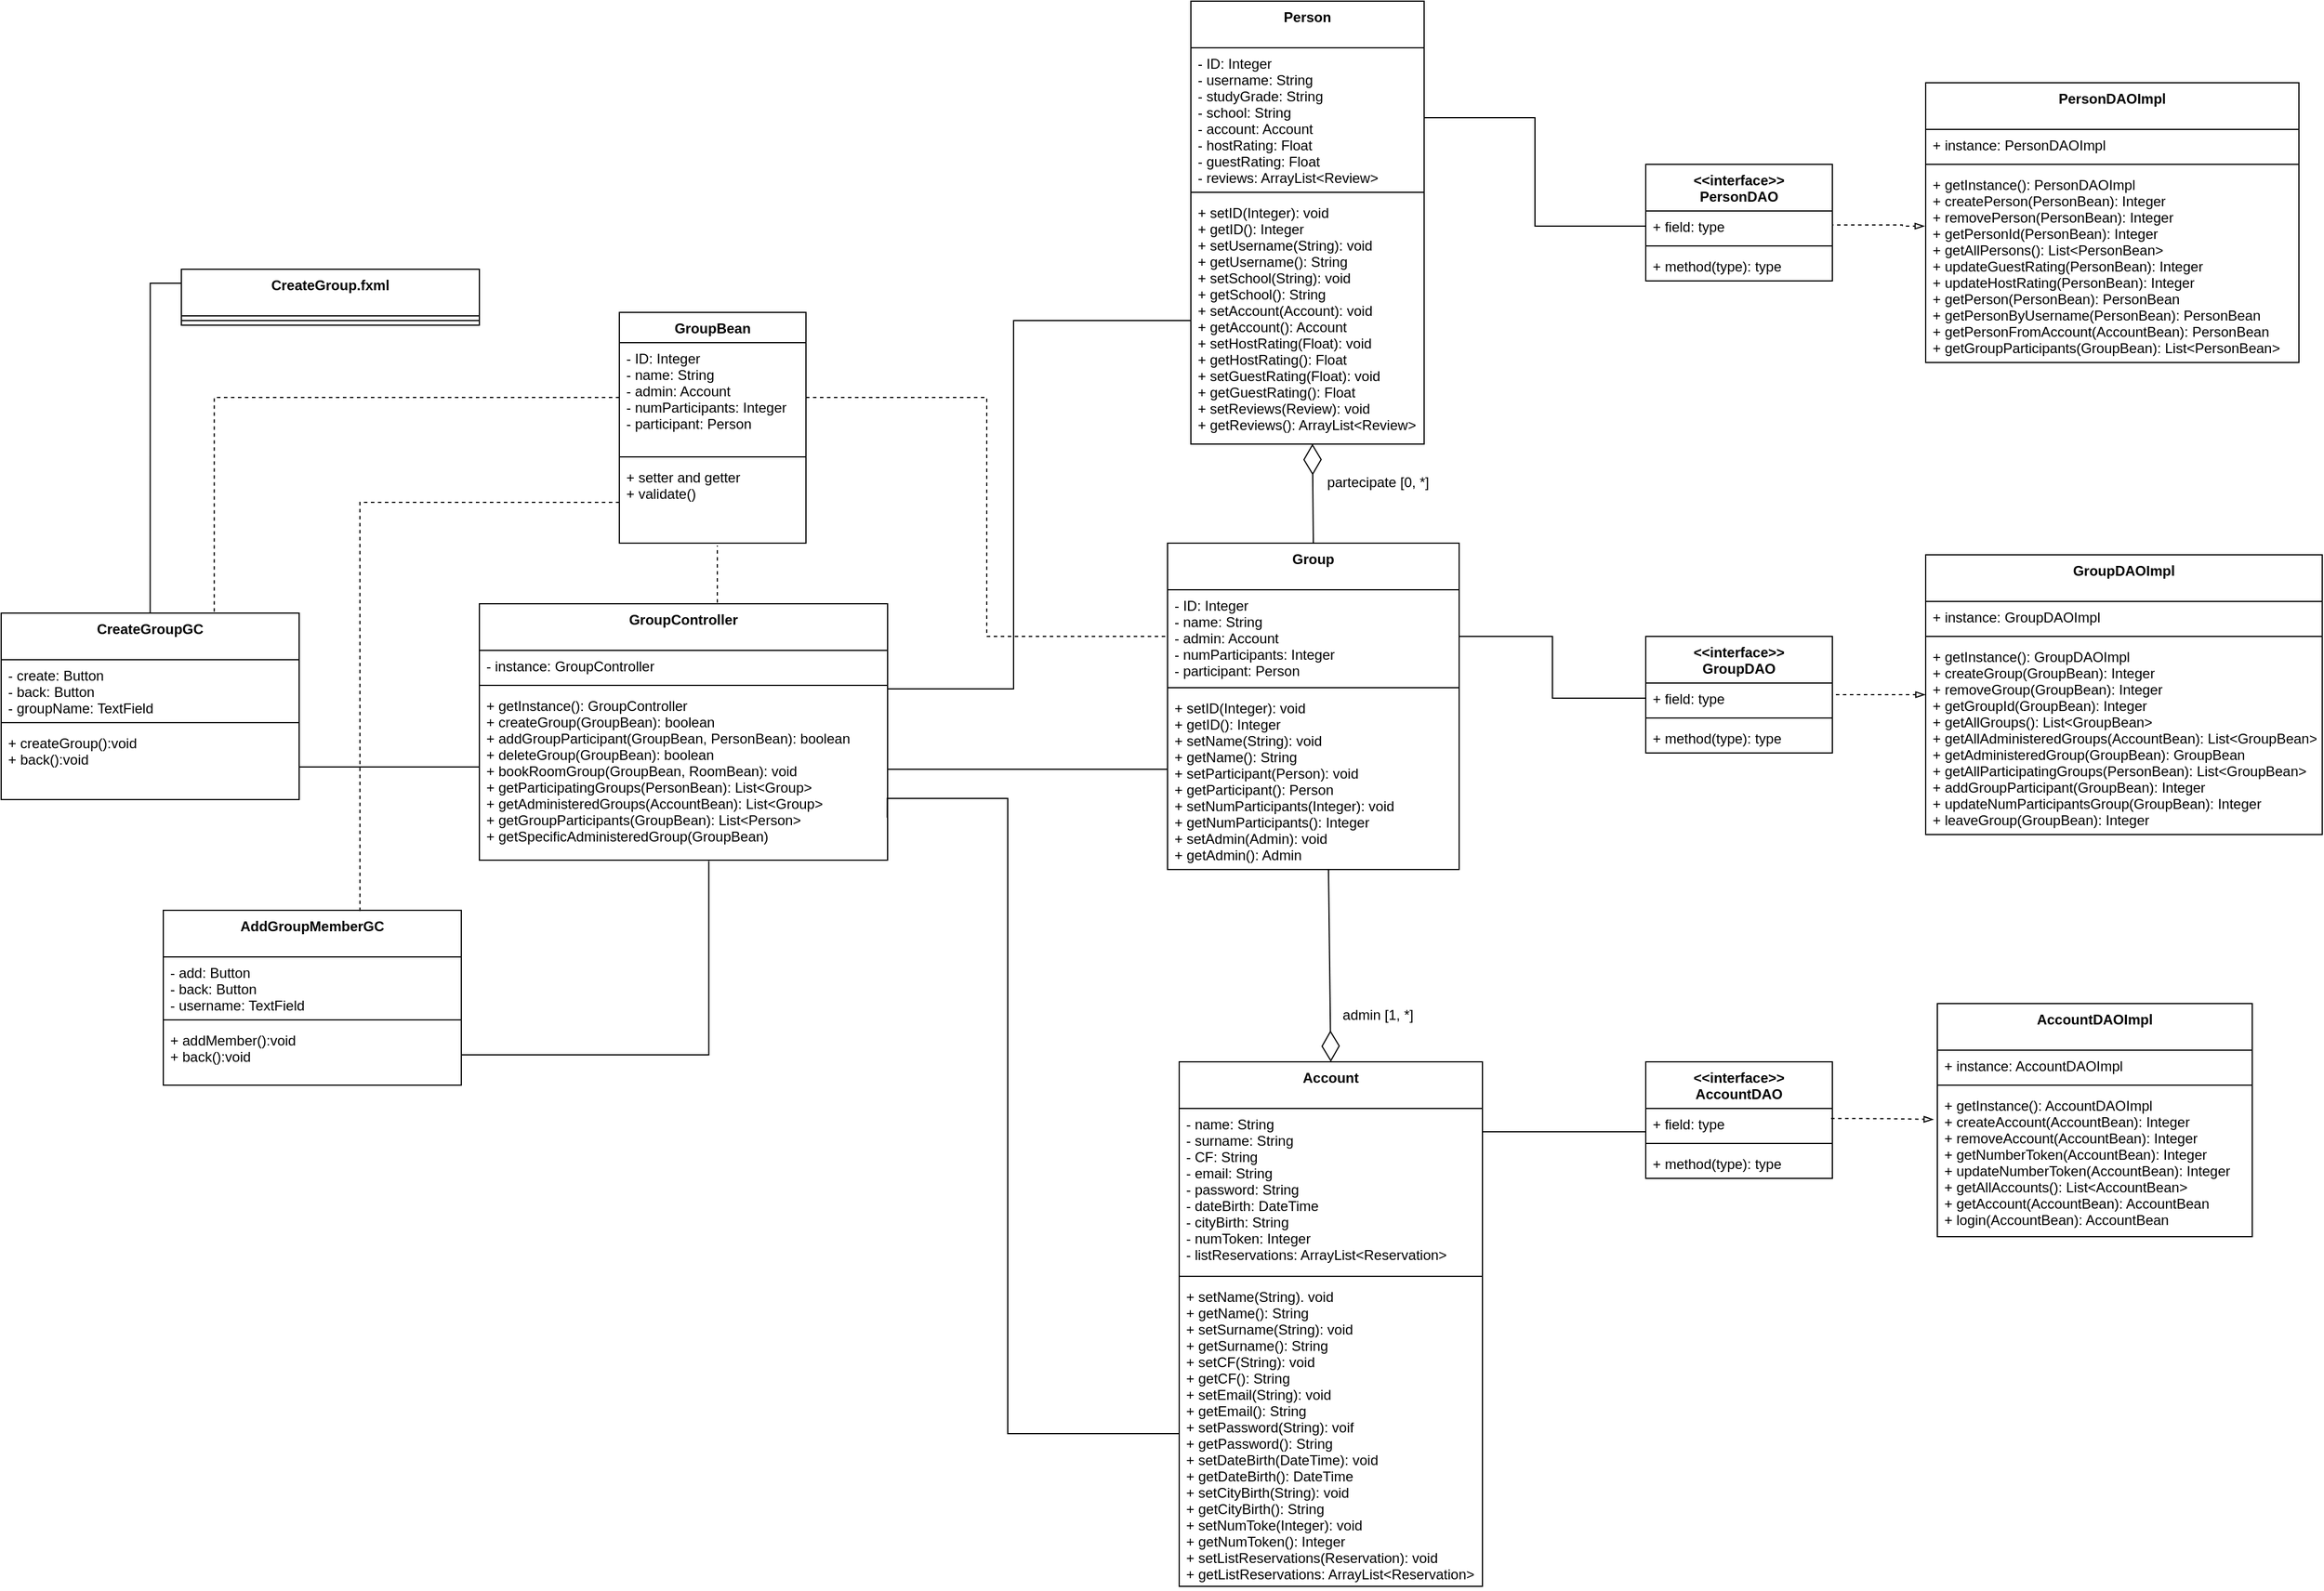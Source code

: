 <mxfile version="14.3.0" type="github">
  <diagram id="nZC7xLcd_EgV5DrBVxYe" name="Page-1">
    <mxGraphModel dx="2548" dy="1325" grid="1" gridSize="10" guides="1" tooltips="1" connect="1" arrows="1" fold="1" page="1" pageScale="1" pageWidth="1169" pageHeight="827" math="0" shadow="0">
      <root>
        <mxCell id="0" />
        <mxCell id="1" parent="0" />
        <mxCell id="G_O7UL8QgGPdSmfOtHH6-1" value="Account" style="swimlane;fontStyle=1;align=center;verticalAlign=top;childLayout=stackLayout;horizontal=1;startSize=40;horizontalStack=0;resizeParent=1;resizeParentMax=0;resizeLast=0;collapsible=1;marginBottom=0;" parent="1" vertex="1">
          <mxGeometry x="1200" y="1000" width="260" height="450" as="geometry" />
        </mxCell>
        <mxCell id="G_O7UL8QgGPdSmfOtHH6-2" value="- name: String&#xa;- surname: String&#xa;- CF: String&#xa;- email: String&#xa;- password: String&#xa;- dateBirth: DateTime&#xa;- cityBirth: String&#xa;- numToken: Integer&#xa;- listReservations: ArrayList&lt;Reservation&gt;" style="text;strokeColor=none;fillColor=none;align=left;verticalAlign=top;spacingLeft=4;spacingRight=4;overflow=hidden;rotatable=0;points=[[0,0.5],[1,0.5]];portConstraint=eastwest;" parent="G_O7UL8QgGPdSmfOtHH6-1" vertex="1">
          <mxGeometry y="40" width="260" height="140" as="geometry" />
        </mxCell>
        <mxCell id="G_O7UL8QgGPdSmfOtHH6-3" value="" style="line;strokeWidth=1;fillColor=none;align=left;verticalAlign=middle;spacingTop=-1;spacingLeft=3;spacingRight=3;rotatable=0;labelPosition=right;points=[];portConstraint=eastwest;" parent="G_O7UL8QgGPdSmfOtHH6-1" vertex="1">
          <mxGeometry y="180" width="260" height="8" as="geometry" />
        </mxCell>
        <mxCell id="G_O7UL8QgGPdSmfOtHH6-4" value="+ setName(String). void&#xa;+ getName(): String&#xa;+ setSurname(String): void&#xa;+ getSurname(): String&#xa;+ setCF(String): void&#xa;+ getCF(): String&#xa;+ setEmail(String): void&#xa;+ getEmail(): String&#xa;+ setPassword(String): voif&#xa;+ getPassword(): String&#xa;+ setDateBirth(DateTime): void&#xa;+ getDateBirth(): DateTime&#xa;+ setCityBirth(String): void&#xa;+ getCityBirth(): String&#xa;+ setNumToke(Integer): void&#xa;+ getNumToken(): Integer&#xa;+ setListReservations(Reservation): void&#xa;+ getListReservations: ArrayList&lt;Reservation&gt;&#xa;&#xa;" style="text;strokeColor=none;fillColor=none;align=left;verticalAlign=top;spacingLeft=4;spacingRight=4;overflow=hidden;rotatable=0;points=[[0,0.5],[1,0.5]];portConstraint=eastwest;" parent="G_O7UL8QgGPdSmfOtHH6-1" vertex="1">
          <mxGeometry y="188" width="260" height="262" as="geometry" />
        </mxCell>
        <mxCell id="G_O7UL8QgGPdSmfOtHH6-9" value="Group" style="swimlane;fontStyle=1;align=center;verticalAlign=top;childLayout=stackLayout;horizontal=1;startSize=40;horizontalStack=0;resizeParent=1;resizeParentMax=0;resizeLast=0;collapsible=1;marginBottom=0;" parent="1" vertex="1">
          <mxGeometry x="1190" y="555" width="250" height="280" as="geometry" />
        </mxCell>
        <mxCell id="G_O7UL8QgGPdSmfOtHH6-10" value="- ID: Integer&#xa;- name: String&#xa;- admin: Account&#xa;- numParticipants: Integer&#xa;- participant: Person&#xa;" style="text;strokeColor=none;fillColor=none;align=left;verticalAlign=top;spacingLeft=4;spacingRight=4;overflow=hidden;rotatable=0;points=[[0,0.5],[1,0.5]];portConstraint=eastwest;" parent="G_O7UL8QgGPdSmfOtHH6-9" vertex="1">
          <mxGeometry y="40" width="250" height="80" as="geometry" />
        </mxCell>
        <mxCell id="G_O7UL8QgGPdSmfOtHH6-11" value="" style="line;strokeWidth=1;fillColor=none;align=left;verticalAlign=middle;spacingTop=-1;spacingLeft=3;spacingRight=3;rotatable=0;labelPosition=right;points=[];portConstraint=eastwest;" parent="G_O7UL8QgGPdSmfOtHH6-9" vertex="1">
          <mxGeometry y="120" width="250" height="8" as="geometry" />
        </mxCell>
        <mxCell id="G_O7UL8QgGPdSmfOtHH6-12" value="+ setID(Integer): void&#xa;+ getID(): Integer&#xa;+ setName(String): void&#xa;+ getName(): String&#xa;+ setParticipant(Person): void&#xa;+ getParticipant(): Person&#xa;+ setNumParticipants(Integer): void&#xa;+ getNumParticipants(): Integer&#xa;+ setAdmin(Admin): void&#xa;+ getAdmin(): Admin" style="text;strokeColor=none;fillColor=none;align=left;verticalAlign=top;spacingLeft=4;spacingRight=4;overflow=hidden;rotatable=0;points=[[0,0.5],[1,0.5]];portConstraint=eastwest;" parent="G_O7UL8QgGPdSmfOtHH6-9" vertex="1">
          <mxGeometry y="128" width="250" height="152" as="geometry" />
        </mxCell>
        <mxCell id="G_O7UL8QgGPdSmfOtHH6-13" value="Person" style="swimlane;fontStyle=1;align=center;verticalAlign=top;childLayout=stackLayout;horizontal=1;startSize=40;horizontalStack=0;resizeParent=1;resizeParentMax=0;resizeLast=0;collapsible=1;marginBottom=0;" parent="1" vertex="1">
          <mxGeometry x="1210" y="90" width="200" height="380" as="geometry" />
        </mxCell>
        <mxCell id="G_O7UL8QgGPdSmfOtHH6-14" value="- ID: Integer&#xa;- username: String&#xa;- studyGrade: String&#xa;- school: String&#xa;- account: Account&#xa;- hostRating: Float&#xa;- guestRating: Float&#xa;- reviews: ArrayList&lt;Review&gt;" style="text;strokeColor=none;fillColor=none;align=left;verticalAlign=top;spacingLeft=4;spacingRight=4;overflow=hidden;rotatable=0;points=[[0,0.5],[1,0.5]];portConstraint=eastwest;" parent="G_O7UL8QgGPdSmfOtHH6-13" vertex="1">
          <mxGeometry y="40" width="200" height="120" as="geometry" />
        </mxCell>
        <mxCell id="G_O7UL8QgGPdSmfOtHH6-15" value="" style="line;strokeWidth=1;fillColor=none;align=left;verticalAlign=middle;spacingTop=-1;spacingLeft=3;spacingRight=3;rotatable=0;labelPosition=right;points=[];portConstraint=eastwest;" parent="G_O7UL8QgGPdSmfOtHH6-13" vertex="1">
          <mxGeometry y="160" width="200" height="8" as="geometry" />
        </mxCell>
        <mxCell id="G_O7UL8QgGPdSmfOtHH6-16" value="+ setID(Integer): void&#xa;+ getID(): Integer&#xa;+ setUsername(String): void&#xa;+ getUsername(): String&#xa;+ setSchool(String): void&#xa;+ getSchool(): String&#xa;+ setAccount(Account): void&#xa;+ getAccount(): Account&#xa;+ setHostRating(Float): void&#xa;+ getHostRating(): Float&#xa;+ setGuestRating(Float): void&#xa;+ getGuestRating(): Float&#xa;+ setReviews(Review): void&#xa;+ getReviews(): ArrayList&lt;Review&gt;" style="text;strokeColor=none;fillColor=none;align=left;verticalAlign=top;spacingLeft=4;spacingRight=4;overflow=hidden;rotatable=0;points=[[0,0.5],[1,0.5]];portConstraint=eastwest;" parent="G_O7UL8QgGPdSmfOtHH6-13" vertex="1">
          <mxGeometry y="168" width="200" height="212" as="geometry" />
        </mxCell>
        <mxCell id="G_O7UL8QgGPdSmfOtHH6-77" style="edgeStyle=orthogonalEdgeStyle;rounded=0;orthogonalLoop=1;jettySize=auto;html=1;exitX=0.5;exitY=0;exitDx=0;exitDy=0;endArrow=none;endFill=0;entryX=0.528;entryY=1.03;entryDx=0;entryDy=0;entryPerimeter=0;dashed=1;" parent="1" source="G_O7UL8QgGPdSmfOtHH6-17" target="G_O7UL8QgGPdSmfOtHH6-66" edge="1">
          <mxGeometry relative="1" as="geometry">
            <mxPoint x="770" y="550.0" as="targetPoint" />
            <Array as="points">
              <mxPoint x="804" y="607" />
              <mxPoint x="804" y="557" />
            </Array>
          </mxGeometry>
        </mxCell>
        <mxCell id="G_O7UL8QgGPdSmfOtHH6-17" value="GroupController" style="swimlane;fontStyle=1;align=center;verticalAlign=top;childLayout=stackLayout;horizontal=1;startSize=40;horizontalStack=0;resizeParent=1;resizeParentMax=0;resizeLast=0;collapsible=1;marginBottom=0;" parent="1" vertex="1">
          <mxGeometry x="600" y="607" width="350" height="220" as="geometry" />
        </mxCell>
        <mxCell id="G_O7UL8QgGPdSmfOtHH6-18" value="- instance: GroupController" style="text;strokeColor=none;fillColor=none;align=left;verticalAlign=top;spacingLeft=4;spacingRight=4;overflow=hidden;rotatable=0;points=[[0,0.5],[1,0.5]];portConstraint=eastwest;" parent="G_O7UL8QgGPdSmfOtHH6-17" vertex="1">
          <mxGeometry y="40" width="350" height="26" as="geometry" />
        </mxCell>
        <mxCell id="G_O7UL8QgGPdSmfOtHH6-19" value="" style="line;strokeWidth=1;fillColor=none;align=left;verticalAlign=middle;spacingTop=-1;spacingLeft=3;spacingRight=3;rotatable=0;labelPosition=right;points=[];portConstraint=eastwest;" parent="G_O7UL8QgGPdSmfOtHH6-17" vertex="1">
          <mxGeometry y="66" width="350" height="8" as="geometry" />
        </mxCell>
        <mxCell id="G_O7UL8QgGPdSmfOtHH6-20" value="+ getInstance(): GroupController&#xa;+ createGroup(GroupBean): boolean&#xa;+ addGroupParticipant(GroupBean, PersonBean): boolean&#xa;+ deleteGroup(GroupBean): boolean&#xa;+ bookRoomGroup(GroupBean, RoomBean): void&#xa;+ getParticipatingGroups(PersonBean): List&lt;Group&gt;&#xa;+ getAdministeredGroups(AccountBean): List&lt;Group&gt;&#xa;+ getGroupParticipants(GroupBean): List&lt;Person&gt;&#xa;+ getSpecificAdministeredGroup(GroupBean)" style="text;strokeColor=none;fillColor=none;align=left;verticalAlign=top;spacingLeft=4;spacingRight=4;overflow=hidden;rotatable=0;points=[[0,0.5],[1,0.5]];portConstraint=eastwest;" parent="G_O7UL8QgGPdSmfOtHH6-17" vertex="1">
          <mxGeometry y="74" width="350" height="146" as="geometry" />
        </mxCell>
        <mxCell id="G_O7UL8QgGPdSmfOtHH6-33" value="&lt;&lt;interface&gt;&gt;&#xa;PersonDAO" style="swimlane;fontStyle=1;align=center;verticalAlign=top;childLayout=stackLayout;horizontal=1;startSize=40;horizontalStack=0;resizeParent=1;resizeParentMax=0;resizeLast=0;collapsible=1;marginBottom=0;" parent="1" vertex="1">
          <mxGeometry x="1600" y="230" width="160" height="100" as="geometry">
            <mxRectangle x="490" y="250" width="160" height="40" as="alternateBounds" />
          </mxGeometry>
        </mxCell>
        <mxCell id="G_O7UL8QgGPdSmfOtHH6-34" value="+ field: type" style="text;strokeColor=none;fillColor=none;align=left;verticalAlign=top;spacingLeft=4;spacingRight=4;overflow=hidden;rotatable=0;points=[[0,0.5],[1,0.5]];portConstraint=eastwest;" parent="G_O7UL8QgGPdSmfOtHH6-33" vertex="1">
          <mxGeometry y="40" width="160" height="26" as="geometry" />
        </mxCell>
        <mxCell id="G_O7UL8QgGPdSmfOtHH6-35" value="" style="line;strokeWidth=1;fillColor=none;align=left;verticalAlign=middle;spacingTop=-1;spacingLeft=3;spacingRight=3;rotatable=0;labelPosition=right;points=[];portConstraint=eastwest;" parent="G_O7UL8QgGPdSmfOtHH6-33" vertex="1">
          <mxGeometry y="66" width="160" height="8" as="geometry" />
        </mxCell>
        <mxCell id="G_O7UL8QgGPdSmfOtHH6-36" value="+ method(type): type" style="text;strokeColor=none;fillColor=none;align=left;verticalAlign=top;spacingLeft=4;spacingRight=4;overflow=hidden;rotatable=0;points=[[0,0.5],[1,0.5]];portConstraint=eastwest;" parent="G_O7UL8QgGPdSmfOtHH6-33" vertex="1">
          <mxGeometry y="74" width="160" height="26" as="geometry" />
        </mxCell>
        <mxCell id="G_O7UL8QgGPdSmfOtHH6-37" style="edgeStyle=orthogonalEdgeStyle;rounded=0;orthogonalLoop=1;jettySize=auto;html=1;endArrow=blockThin;endFill=0;dashed=1;exitX=1;exitY=0.5;exitDx=0;exitDy=0;entryX=-0.003;entryY=0.295;entryDx=0;entryDy=0;entryPerimeter=0;" parent="1" source="G_O7UL8QgGPdSmfOtHH6-33" target="hAOO4oHdrQAnsh8myjye-8" edge="1">
          <mxGeometry relative="1" as="geometry">
            <mxPoint x="1820" y="310" as="targetPoint" />
            <Array as="points">
              <mxPoint x="1760" y="282" />
              <mxPoint x="1820" y="282" />
            </Array>
          </mxGeometry>
        </mxCell>
        <mxCell id="G_O7UL8QgGPdSmfOtHH6-42" value="&lt;&lt;interface&gt;&gt;&#xa;GroupDAO" style="swimlane;fontStyle=1;align=center;verticalAlign=top;childLayout=stackLayout;horizontal=1;startSize=40;horizontalStack=0;resizeParent=1;resizeParentMax=0;resizeLast=0;collapsible=1;marginBottom=0;" parent="1" vertex="1">
          <mxGeometry x="1600" y="635" width="160" height="100" as="geometry">
            <mxRectangle x="490" y="250" width="160" height="40" as="alternateBounds" />
          </mxGeometry>
        </mxCell>
        <mxCell id="G_O7UL8QgGPdSmfOtHH6-43" value="+ field: type" style="text;strokeColor=none;fillColor=none;align=left;verticalAlign=top;spacingLeft=4;spacingRight=4;overflow=hidden;rotatable=0;points=[[0,0.5],[1,0.5]];portConstraint=eastwest;" parent="G_O7UL8QgGPdSmfOtHH6-42" vertex="1">
          <mxGeometry y="40" width="160" height="26" as="geometry" />
        </mxCell>
        <mxCell id="G_O7UL8QgGPdSmfOtHH6-44" value="" style="line;strokeWidth=1;fillColor=none;align=left;verticalAlign=middle;spacingTop=-1;spacingLeft=3;spacingRight=3;rotatable=0;labelPosition=right;points=[];portConstraint=eastwest;" parent="G_O7UL8QgGPdSmfOtHH6-42" vertex="1">
          <mxGeometry y="66" width="160" height="8" as="geometry" />
        </mxCell>
        <mxCell id="G_O7UL8QgGPdSmfOtHH6-45" value="+ method(type): type" style="text;strokeColor=none;fillColor=none;align=left;verticalAlign=top;spacingLeft=4;spacingRight=4;overflow=hidden;rotatable=0;points=[[0,0.5],[1,0.5]];portConstraint=eastwest;" parent="G_O7UL8QgGPdSmfOtHH6-42" vertex="1">
          <mxGeometry y="74" width="160" height="26" as="geometry" />
        </mxCell>
        <mxCell id="G_O7UL8QgGPdSmfOtHH6-46" style="edgeStyle=orthogonalEdgeStyle;rounded=0;orthogonalLoop=1;jettySize=auto;html=1;endArrow=blockThin;endFill=0;dashed=1;exitX=1;exitY=0.5;exitDx=0;exitDy=0;entryX=-0.001;entryY=0.277;entryDx=0;entryDy=0;entryPerimeter=0;" parent="1" source="G_O7UL8QgGPdSmfOtHH6-43" target="hAOO4oHdrQAnsh8myjye-4" edge="1">
          <mxGeometry relative="1" as="geometry">
            <Array as="points">
              <mxPoint x="1760" y="685" />
            </Array>
            <mxPoint x="1830" y="685" as="targetPoint" />
          </mxGeometry>
        </mxCell>
        <mxCell id="G_O7UL8QgGPdSmfOtHH6-51" value="&lt;&lt;interface&gt;&gt;&#xa;AccountDAO" style="swimlane;fontStyle=1;align=center;verticalAlign=top;childLayout=stackLayout;horizontal=1;startSize=40;horizontalStack=0;resizeParent=1;resizeParentMax=0;resizeLast=0;collapsible=1;marginBottom=0;" parent="1" vertex="1">
          <mxGeometry x="1600" y="1000" width="160" height="100" as="geometry">
            <mxRectangle x="490" y="250" width="160" height="40" as="alternateBounds" />
          </mxGeometry>
        </mxCell>
        <mxCell id="G_O7UL8QgGPdSmfOtHH6-52" value="+ field: type" style="text;strokeColor=none;fillColor=none;align=left;verticalAlign=top;spacingLeft=4;spacingRight=4;overflow=hidden;rotatable=0;points=[[0,0.5],[1,0.5]];portConstraint=eastwest;" parent="G_O7UL8QgGPdSmfOtHH6-51" vertex="1">
          <mxGeometry y="40" width="160" height="26" as="geometry" />
        </mxCell>
        <mxCell id="G_O7UL8QgGPdSmfOtHH6-53" value="" style="line;strokeWidth=1;fillColor=none;align=left;verticalAlign=middle;spacingTop=-1;spacingLeft=3;spacingRight=3;rotatable=0;labelPosition=right;points=[];portConstraint=eastwest;" parent="G_O7UL8QgGPdSmfOtHH6-51" vertex="1">
          <mxGeometry y="66" width="160" height="8" as="geometry" />
        </mxCell>
        <mxCell id="G_O7UL8QgGPdSmfOtHH6-54" value="+ method(type): type" style="text;strokeColor=none;fillColor=none;align=left;verticalAlign=top;spacingLeft=4;spacingRight=4;overflow=hidden;rotatable=0;points=[[0,0.5],[1,0.5]];portConstraint=eastwest;" parent="G_O7UL8QgGPdSmfOtHH6-51" vertex="1">
          <mxGeometry y="74" width="160" height="26" as="geometry" />
        </mxCell>
        <mxCell id="G_O7UL8QgGPdSmfOtHH6-55" style="edgeStyle=orthogonalEdgeStyle;rounded=0;orthogonalLoop=1;jettySize=auto;html=1;endArrow=blockThin;endFill=0;dashed=1;exitX=0.993;exitY=0.333;exitDx=0;exitDy=0;exitPerimeter=0;entryX=-0.012;entryY=0.202;entryDx=0;entryDy=0;entryPerimeter=0;" parent="1" source="G_O7UL8QgGPdSmfOtHH6-52" target="hAOO4oHdrQAnsh8myjye-12" edge="1">
          <mxGeometry relative="1" as="geometry">
            <Array as="points" />
            <mxPoint x="1830" y="1050.059" as="targetPoint" />
          </mxGeometry>
        </mxCell>
        <mxCell id="G_O7UL8QgGPdSmfOtHH6-60" style="edgeStyle=orthogonalEdgeStyle;rounded=0;orthogonalLoop=1;jettySize=auto;html=1;exitX=1;exitY=0.5;exitDx=0;exitDy=0;entryX=0;entryY=0.5;entryDx=0;entryDy=0;endArrow=none;endFill=0;" parent="1" source="G_O7UL8QgGPdSmfOtHH6-2" target="G_O7UL8QgGPdSmfOtHH6-52" edge="1">
          <mxGeometry relative="1" as="geometry">
            <Array as="points">
              <mxPoint x="1600" y="1060" />
            </Array>
          </mxGeometry>
        </mxCell>
        <mxCell id="G_O7UL8QgGPdSmfOtHH6-61" style="edgeStyle=orthogonalEdgeStyle;rounded=0;orthogonalLoop=1;jettySize=auto;html=1;exitX=1;exitY=0.5;exitDx=0;exitDy=0;entryX=0;entryY=0.5;entryDx=0;entryDy=0;endArrow=none;endFill=0;" parent="1" source="G_O7UL8QgGPdSmfOtHH6-10" target="G_O7UL8QgGPdSmfOtHH6-43" edge="1">
          <mxGeometry relative="1" as="geometry" />
        </mxCell>
        <mxCell id="G_O7UL8QgGPdSmfOtHH6-62" style="edgeStyle=orthogonalEdgeStyle;rounded=0;orthogonalLoop=1;jettySize=auto;html=1;exitX=1;exitY=0.5;exitDx=0;exitDy=0;entryX=0;entryY=0.5;entryDx=0;entryDy=0;endArrow=none;endFill=0;" parent="1" source="G_O7UL8QgGPdSmfOtHH6-14" target="G_O7UL8QgGPdSmfOtHH6-34" edge="1">
          <mxGeometry relative="1" as="geometry" />
        </mxCell>
        <mxCell id="G_O7UL8QgGPdSmfOtHH6-63" value="GroupBean" style="swimlane;fontStyle=1;align=center;verticalAlign=top;childLayout=stackLayout;horizontal=1;startSize=26;horizontalStack=0;resizeParent=1;resizeParentMax=0;resizeLast=0;collapsible=1;marginBottom=0;" parent="1" vertex="1">
          <mxGeometry x="720" y="357" width="160" height="198" as="geometry" />
        </mxCell>
        <mxCell id="G_O7UL8QgGPdSmfOtHH6-64" value="- ID: Integer&#xa;- name: String&#xa;- admin: Account&#xa;- numParticipants: Integer&#xa;- participant: Person&#xa;" style="text;strokeColor=none;fillColor=none;align=left;verticalAlign=top;spacingLeft=4;spacingRight=4;overflow=hidden;rotatable=0;points=[[0,0.5],[1,0.5]];portConstraint=eastwest;" parent="G_O7UL8QgGPdSmfOtHH6-63" vertex="1">
          <mxGeometry y="26" width="160" height="94" as="geometry" />
        </mxCell>
        <mxCell id="G_O7UL8QgGPdSmfOtHH6-65" value="" style="line;strokeWidth=1;fillColor=none;align=left;verticalAlign=middle;spacingTop=-1;spacingLeft=3;spacingRight=3;rotatable=0;labelPosition=right;points=[];portConstraint=eastwest;" parent="G_O7UL8QgGPdSmfOtHH6-63" vertex="1">
          <mxGeometry y="120" width="160" height="8" as="geometry" />
        </mxCell>
        <mxCell id="G_O7UL8QgGPdSmfOtHH6-66" value="+ setter and getter&#xa;+ validate()" style="text;strokeColor=none;fillColor=none;align=left;verticalAlign=top;spacingLeft=4;spacingRight=4;overflow=hidden;rotatable=0;points=[[0,0.5],[1,0.5]];portConstraint=eastwest;" parent="G_O7UL8QgGPdSmfOtHH6-63" vertex="1">
          <mxGeometry y="128" width="160" height="70" as="geometry" />
        </mxCell>
        <mxCell id="G_O7UL8QgGPdSmfOtHH6-80" style="edgeStyle=orthogonalEdgeStyle;rounded=0;orthogonalLoop=1;jettySize=auto;html=1;exitX=0.5;exitY=0;exitDx=0;exitDy=0;endArrow=none;endFill=0;entryX=0;entryY=0.25;entryDx=0;entryDy=0;" parent="1" source="G_O7UL8QgGPdSmfOtHH6-67" target="G_O7UL8QgGPdSmfOtHH6-71" edge="1">
          <mxGeometry relative="1" as="geometry">
            <mxPoint x="330" y="460" as="targetPoint" />
          </mxGeometry>
        </mxCell>
        <mxCell id="G_O7UL8QgGPdSmfOtHH6-67" value="CreateGroupGC" style="swimlane;fontStyle=1;align=center;verticalAlign=top;childLayout=stackLayout;horizontal=1;startSize=40;horizontalStack=0;resizeParent=1;resizeParentMax=0;resizeLast=0;collapsible=1;marginBottom=0;" parent="1" vertex="1">
          <mxGeometry x="190" y="615" width="255.5" height="160" as="geometry" />
        </mxCell>
        <mxCell id="G_O7UL8QgGPdSmfOtHH6-68" value="- create: Button&#xa;- back: Button&#xa;- groupName: TextField" style="text;strokeColor=none;fillColor=none;align=left;verticalAlign=top;spacingLeft=4;spacingRight=4;overflow=hidden;rotatable=0;points=[[0,0.5],[1,0.5]];portConstraint=eastwest;" parent="G_O7UL8QgGPdSmfOtHH6-67" vertex="1">
          <mxGeometry y="40" width="255.5" height="50" as="geometry" />
        </mxCell>
        <mxCell id="G_O7UL8QgGPdSmfOtHH6-69" value="" style="line;strokeWidth=1;fillColor=none;align=left;verticalAlign=middle;spacingTop=-1;spacingLeft=3;spacingRight=3;rotatable=0;labelPosition=right;points=[];portConstraint=eastwest;" parent="G_O7UL8QgGPdSmfOtHH6-67" vertex="1">
          <mxGeometry y="90" width="255.5" height="8" as="geometry" />
        </mxCell>
        <mxCell id="G_O7UL8QgGPdSmfOtHH6-70" value="+ createGroup():void&#xa;+ back():void" style="text;strokeColor=none;fillColor=none;align=left;verticalAlign=top;spacingLeft=4;spacingRight=4;overflow=hidden;rotatable=0;points=[[0,0.5],[1,0.5]];portConstraint=eastwest;" parent="G_O7UL8QgGPdSmfOtHH6-67" vertex="1">
          <mxGeometry y="98" width="255.5" height="62" as="geometry" />
        </mxCell>
        <mxCell id="G_O7UL8QgGPdSmfOtHH6-71" value="CreateGroup.fxml" style="swimlane;fontStyle=1;align=center;verticalAlign=top;childLayout=stackLayout;horizontal=1;startSize=40;horizontalStack=0;resizeParent=1;resizeParentMax=0;resizeLast=0;collapsible=1;marginBottom=0;" parent="1" vertex="1">
          <mxGeometry x="344.5" y="320" width="255.5" height="48" as="geometry" />
        </mxCell>
        <mxCell id="G_O7UL8QgGPdSmfOtHH6-73" value="" style="line;strokeWidth=1;fillColor=none;align=left;verticalAlign=middle;spacingTop=-1;spacingLeft=3;spacingRight=3;rotatable=0;labelPosition=right;points=[];portConstraint=eastwest;" parent="G_O7UL8QgGPdSmfOtHH6-71" vertex="1">
          <mxGeometry y="40" width="255.5" height="8" as="geometry" />
        </mxCell>
        <mxCell id="G_O7UL8QgGPdSmfOtHH6-78" style="edgeStyle=orthogonalEdgeStyle;rounded=0;orthogonalLoop=1;jettySize=auto;html=1;exitX=1;exitY=0.5;exitDx=0;exitDy=0;entryX=0;entryY=0.5;entryDx=0;entryDy=0;dashed=1;endArrow=none;endFill=0;" parent="1" source="G_O7UL8QgGPdSmfOtHH6-64" target="G_O7UL8QgGPdSmfOtHH6-10" edge="1">
          <mxGeometry relative="1" as="geometry" />
        </mxCell>
        <mxCell id="G_O7UL8QgGPdSmfOtHH6-79" style="edgeStyle=orthogonalEdgeStyle;rounded=0;orthogonalLoop=1;jettySize=auto;html=1;exitX=1;exitY=0.5;exitDx=0;exitDy=0;entryX=0;entryY=0.5;entryDx=0;entryDy=0;endArrow=none;endFill=0;" parent="1" source="G_O7UL8QgGPdSmfOtHH6-70" target="G_O7UL8QgGPdSmfOtHH6-20" edge="1">
          <mxGeometry relative="1" as="geometry">
            <Array as="points">
              <mxPoint x="445" y="747" />
              <mxPoint x="600" y="747" />
            </Array>
          </mxGeometry>
        </mxCell>
        <mxCell id="G_O7UL8QgGPdSmfOtHH6-81" style="edgeStyle=orthogonalEdgeStyle;rounded=0;orthogonalLoop=1;jettySize=auto;html=1;exitX=1;exitY=0.5;exitDx=0;exitDy=0;endArrow=none;endFill=0;" parent="1" source="G_O7UL8QgGPdSmfOtHH6-20" edge="1">
          <mxGeometry relative="1" as="geometry">
            <Array as="points">
              <mxPoint x="950" y="749" />
              <mxPoint x="1190" y="749" />
            </Array>
            <mxPoint x="1190" y="754" as="targetPoint" />
          </mxGeometry>
        </mxCell>
        <mxCell id="G_O7UL8QgGPdSmfOtHH6-82" style="edgeStyle=orthogonalEdgeStyle;rounded=0;orthogonalLoop=1;jettySize=auto;html=1;entryX=0;entryY=0.5;entryDx=0;entryDy=0;endArrow=none;endFill=0;exitX=0.999;exitY=0.751;exitDx=0;exitDy=0;exitPerimeter=0;" parent="1" source="G_O7UL8QgGPdSmfOtHH6-20" target="G_O7UL8QgGPdSmfOtHH6-4" edge="1">
          <mxGeometry relative="1" as="geometry">
            <Array as="points">
              <mxPoint x="950" y="774" />
              <mxPoint x="1053" y="774" />
              <mxPoint x="1053" y="1319" />
            </Array>
            <mxPoint x="960" y="774" as="sourcePoint" />
          </mxGeometry>
        </mxCell>
        <mxCell id="G_O7UL8QgGPdSmfOtHH6-83" style="edgeStyle=orthogonalEdgeStyle;rounded=0;orthogonalLoop=1;jettySize=auto;html=1;endArrow=none;endFill=0;" parent="1" target="G_O7UL8QgGPdSmfOtHH6-16" edge="1">
          <mxGeometry relative="1" as="geometry">
            <Array as="points">
              <mxPoint x="950" y="680" />
              <mxPoint x="1058" y="680" />
              <mxPoint x="1058" y="364" />
            </Array>
            <mxPoint x="950" y="680" as="sourcePoint" />
          </mxGeometry>
        </mxCell>
        <mxCell id="Z0nN9RwtLjcbwzLtMS63-1" value="" style="endArrow=diamondThin;endFill=0;endSize=24;html=1;exitX=0.552;exitY=0.998;exitDx=0;exitDy=0;exitPerimeter=0;entryX=0.5;entryY=0;entryDx=0;entryDy=0;" parent="1" source="G_O7UL8QgGPdSmfOtHH6-12" target="G_O7UL8QgGPdSmfOtHH6-1" edge="1">
          <mxGeometry width="160" relative="1" as="geometry">
            <mxPoint x="1230" y="950" as="sourcePoint" />
            <mxPoint x="1390" y="950" as="targetPoint" />
          </mxGeometry>
        </mxCell>
        <mxCell id="Z0nN9RwtLjcbwzLtMS63-2" value="" style="endArrow=diamondThin;endFill=0;endSize=24;html=1;entryX=0.521;entryY=0.999;entryDx=0;entryDy=0;entryPerimeter=0;exitX=0.5;exitY=0;exitDx=0;exitDy=0;" parent="1" source="G_O7UL8QgGPdSmfOtHH6-9" target="G_O7UL8QgGPdSmfOtHH6-16" edge="1">
          <mxGeometry width="160" relative="1" as="geometry">
            <mxPoint x="1322" y="550" as="sourcePoint" />
            <mxPoint x="1322" y="625.36" as="targetPoint" />
          </mxGeometry>
        </mxCell>
        <mxCell id="Z0nN9RwtLjcbwzLtMS63-3" value="admin [1, *]" style="text;html=1;align=center;verticalAlign=middle;resizable=0;points=[];autosize=1;" parent="1" vertex="1">
          <mxGeometry x="1330" y="950" width="80" height="20" as="geometry" />
        </mxCell>
        <mxCell id="Z0nN9RwtLjcbwzLtMS63-4" value="partecipate [0, *]" style="text;html=1;align=center;verticalAlign=middle;resizable=0;points=[];autosize=1;" parent="1" vertex="1">
          <mxGeometry x="1320" y="493" width="100" height="20" as="geometry" />
        </mxCell>
        <mxCell id="hAOO4oHdrQAnsh8myjye-1" value="GroupDAOImpl" style="swimlane;fontStyle=1;align=center;verticalAlign=top;childLayout=stackLayout;horizontal=1;startSize=40;horizontalStack=0;resizeParent=1;resizeParentMax=0;resizeLast=0;collapsible=1;marginBottom=0;" parent="1" vertex="1">
          <mxGeometry x="1840" y="565" width="340" height="240" as="geometry">
            <mxRectangle x="490" y="250" width="160" height="40" as="alternateBounds" />
          </mxGeometry>
        </mxCell>
        <mxCell id="hAOO4oHdrQAnsh8myjye-2" value="+ instance: GroupDAOImpl" style="text;strokeColor=none;fillColor=none;align=left;verticalAlign=top;spacingLeft=4;spacingRight=4;overflow=hidden;rotatable=0;points=[[0,0.5],[1,0.5]];portConstraint=eastwest;" parent="hAOO4oHdrQAnsh8myjye-1" vertex="1">
          <mxGeometry y="40" width="340" height="26" as="geometry" />
        </mxCell>
        <mxCell id="hAOO4oHdrQAnsh8myjye-3" value="" style="line;strokeWidth=1;fillColor=none;align=left;verticalAlign=middle;spacingTop=-1;spacingLeft=3;spacingRight=3;rotatable=0;labelPosition=right;points=[];portConstraint=eastwest;" parent="hAOO4oHdrQAnsh8myjye-1" vertex="1">
          <mxGeometry y="66" width="340" height="8" as="geometry" />
        </mxCell>
        <mxCell id="hAOO4oHdrQAnsh8myjye-4" value="+ getInstance(): GroupDAOImpl&#xa;+ createGroup(GroupBean): Integer&#xa;+ removeGroup(GroupBean): Integer&#xa;+ getGroupId(GroupBean): Integer&#xa;+ getAllGroups(): List&lt;GroupBean&gt;&#xa;+ getAllAdministeredGroups(AccountBean): List&lt;GroupBean&gt;&#xa;+ getAdministeredGroup(GroupBean): GroupBean&#xa;+ getAllParticipatingGroups(PersonBean): List&lt;GroupBean&gt;&#xa;+ addGroupParticipant(GroupBean): Integer&#xa;+ updateNumParticipantsGroup(GroupBean): Integer&#xa;+ leaveGroup(GroupBean): Integer" style="text;strokeColor=none;fillColor=none;align=left;verticalAlign=top;spacingLeft=4;spacingRight=4;overflow=hidden;rotatable=0;points=[[0,0.5],[1,0.5]];portConstraint=eastwest;" parent="hAOO4oHdrQAnsh8myjye-1" vertex="1">
          <mxGeometry y="74" width="340" height="166" as="geometry" />
        </mxCell>
        <mxCell id="hAOO4oHdrQAnsh8myjye-5" value="PersonDAOImpl" style="swimlane;fontStyle=1;align=center;verticalAlign=top;childLayout=stackLayout;horizontal=1;startSize=40;horizontalStack=0;resizeParent=1;resizeParentMax=0;resizeLast=0;collapsible=1;marginBottom=0;" parent="1" vertex="1">
          <mxGeometry x="1840" y="160" width="320" height="240" as="geometry">
            <mxRectangle x="490" y="250" width="160" height="40" as="alternateBounds" />
          </mxGeometry>
        </mxCell>
        <mxCell id="hAOO4oHdrQAnsh8myjye-6" value="+ instance: PersonDAOImpl" style="text;strokeColor=none;fillColor=none;align=left;verticalAlign=top;spacingLeft=4;spacingRight=4;overflow=hidden;rotatable=0;points=[[0,0.5],[1,0.5]];portConstraint=eastwest;" parent="hAOO4oHdrQAnsh8myjye-5" vertex="1">
          <mxGeometry y="40" width="320" height="26" as="geometry" />
        </mxCell>
        <mxCell id="hAOO4oHdrQAnsh8myjye-7" value="" style="line;strokeWidth=1;fillColor=none;align=left;verticalAlign=middle;spacingTop=-1;spacingLeft=3;spacingRight=3;rotatable=0;labelPosition=right;points=[];portConstraint=eastwest;" parent="hAOO4oHdrQAnsh8myjye-5" vertex="1">
          <mxGeometry y="66" width="320" height="8" as="geometry" />
        </mxCell>
        <mxCell id="hAOO4oHdrQAnsh8myjye-8" value="+ getInstance(): PersonDAOImpl&#xa;+ createPerson(PersonBean): Integer&#xa;+ removePerson(PersonBean): Integer&#xa;+ getPersonId(PersonBean): Integer&#xa;+ getAllPersons(): List&lt;PersonBean&gt;&#xa;+ updateGuestRating(PersonBean): Integer&#xa;+ updateHostRating(PersonBean): Integer&#xa;+ getPerson(PersonBean): PersonBean&#xa;+ getPersonByUsername(PersonBean): PersonBean&#xa;+ getPersonFromAccount(AccountBean): PersonBean&#xa;+ getGroupParticipants(GroupBean): List&lt;PersonBean&gt;" style="text;strokeColor=none;fillColor=none;align=left;verticalAlign=top;spacingLeft=4;spacingRight=4;overflow=hidden;rotatable=0;points=[[0,0.5],[1,0.5]];portConstraint=eastwest;" parent="hAOO4oHdrQAnsh8myjye-5" vertex="1">
          <mxGeometry y="74" width="320" height="166" as="geometry" />
        </mxCell>
        <mxCell id="hAOO4oHdrQAnsh8myjye-9" value="AccountDAOImpl" style="swimlane;fontStyle=1;align=center;verticalAlign=top;childLayout=stackLayout;horizontal=1;startSize=40;horizontalStack=0;resizeParent=1;resizeParentMax=0;resizeLast=0;collapsible=1;marginBottom=0;" parent="1" vertex="1">
          <mxGeometry x="1850" y="950" width="270" height="200" as="geometry">
            <mxRectangle x="490" y="250" width="160" height="40" as="alternateBounds" />
          </mxGeometry>
        </mxCell>
        <mxCell id="hAOO4oHdrQAnsh8myjye-10" value="+ instance: AccountDAOImpl" style="text;strokeColor=none;fillColor=none;align=left;verticalAlign=top;spacingLeft=4;spacingRight=4;overflow=hidden;rotatable=0;points=[[0,0.5],[1,0.5]];portConstraint=eastwest;" parent="hAOO4oHdrQAnsh8myjye-9" vertex="1">
          <mxGeometry y="40" width="270" height="26" as="geometry" />
        </mxCell>
        <mxCell id="hAOO4oHdrQAnsh8myjye-11" value="" style="line;strokeWidth=1;fillColor=none;align=left;verticalAlign=middle;spacingTop=-1;spacingLeft=3;spacingRight=3;rotatable=0;labelPosition=right;points=[];portConstraint=eastwest;" parent="hAOO4oHdrQAnsh8myjye-9" vertex="1">
          <mxGeometry y="66" width="270" height="8" as="geometry" />
        </mxCell>
        <mxCell id="hAOO4oHdrQAnsh8myjye-12" value="+ getInstance(): AccountDAOImpl&#xa;+ createAccount(AccountBean): Integer&#xa;+ removeAccount(AccountBean): Integer&#xa;+ getNumberToken(AccountBean): Integer&#xa;+ updateNumberToken(AccountBean): Integer&#xa;+ getAllAccounts(): List&lt;AccountBean&gt;&#xa;+ getAccount(AccountBean): AccountBean&#xa;+ login(AccountBean): AccountBean" style="text;strokeColor=none;fillColor=none;align=left;verticalAlign=top;spacingLeft=4;spacingRight=4;overflow=hidden;rotatable=0;points=[[0,0.5],[1,0.5]];portConstraint=eastwest;" parent="hAOO4oHdrQAnsh8myjye-9" vertex="1">
          <mxGeometry y="74" width="270" height="126" as="geometry" />
        </mxCell>
        <mxCell id="Aztx-dJ0y6kB9J82E6_n-1" value="AddGroupMemberGC" style="swimlane;fontStyle=1;align=center;verticalAlign=top;childLayout=stackLayout;horizontal=1;startSize=40;horizontalStack=0;resizeParent=1;resizeParentMax=0;resizeLast=0;collapsible=1;marginBottom=0;" vertex="1" parent="1">
          <mxGeometry x="329" y="870" width="255.5" height="150" as="geometry" />
        </mxCell>
        <mxCell id="Aztx-dJ0y6kB9J82E6_n-2" value="- add: Button&#xa;- back: Button&#xa;- username: TextField" style="text;strokeColor=none;fillColor=none;align=left;verticalAlign=top;spacingLeft=4;spacingRight=4;overflow=hidden;rotatable=0;points=[[0,0.5],[1,0.5]];portConstraint=eastwest;" vertex="1" parent="Aztx-dJ0y6kB9J82E6_n-1">
          <mxGeometry y="40" width="255.5" height="50" as="geometry" />
        </mxCell>
        <mxCell id="Aztx-dJ0y6kB9J82E6_n-3" value="" style="line;strokeWidth=1;fillColor=none;align=left;verticalAlign=middle;spacingTop=-1;spacingLeft=3;spacingRight=3;rotatable=0;labelPosition=right;points=[];portConstraint=eastwest;" vertex="1" parent="Aztx-dJ0y6kB9J82E6_n-1">
          <mxGeometry y="90" width="255.5" height="8" as="geometry" />
        </mxCell>
        <mxCell id="Aztx-dJ0y6kB9J82E6_n-4" value="+ addMember():void&#xa;+ back():void" style="text;strokeColor=none;fillColor=none;align=left;verticalAlign=top;spacingLeft=4;spacingRight=4;overflow=hidden;rotatable=0;points=[[0,0.5],[1,0.5]];portConstraint=eastwest;" vertex="1" parent="Aztx-dJ0y6kB9J82E6_n-1">
          <mxGeometry y="98" width="255.5" height="52" as="geometry" />
        </mxCell>
        <mxCell id="Aztx-dJ0y6kB9J82E6_n-6" style="edgeStyle=orthogonalEdgeStyle;rounded=0;orthogonalLoop=1;jettySize=auto;html=1;exitX=0;exitY=0.5;exitDx=0;exitDy=0;entryX=0.715;entryY=-0.007;entryDx=0;entryDy=0;entryPerimeter=0;dashed=1;endArrow=none;endFill=0;" edge="1" parent="1" source="G_O7UL8QgGPdSmfOtHH6-64" target="G_O7UL8QgGPdSmfOtHH6-67">
          <mxGeometry relative="1" as="geometry" />
        </mxCell>
        <mxCell id="Aztx-dJ0y6kB9J82E6_n-7" style="edgeStyle=orthogonalEdgeStyle;rounded=0;orthogonalLoop=1;jettySize=auto;html=1;exitX=0;exitY=0.5;exitDx=0;exitDy=0;entryX=0.66;entryY=0.005;entryDx=0;entryDy=0;entryPerimeter=0;dashed=1;endArrow=none;endFill=0;" edge="1" parent="1" source="G_O7UL8QgGPdSmfOtHH6-66" target="Aztx-dJ0y6kB9J82E6_n-1">
          <mxGeometry relative="1" as="geometry" />
        </mxCell>
        <mxCell id="Aztx-dJ0y6kB9J82E6_n-8" style="edgeStyle=orthogonalEdgeStyle;rounded=0;orthogonalLoop=1;jettySize=auto;html=1;exitX=1;exitY=0.5;exitDx=0;exitDy=0;entryX=0.562;entryY=1.005;entryDx=0;entryDy=0;entryPerimeter=0;endArrow=none;endFill=0;" edge="1" parent="1" source="Aztx-dJ0y6kB9J82E6_n-4" target="G_O7UL8QgGPdSmfOtHH6-20">
          <mxGeometry relative="1" as="geometry" />
        </mxCell>
      </root>
    </mxGraphModel>
  </diagram>
</mxfile>
